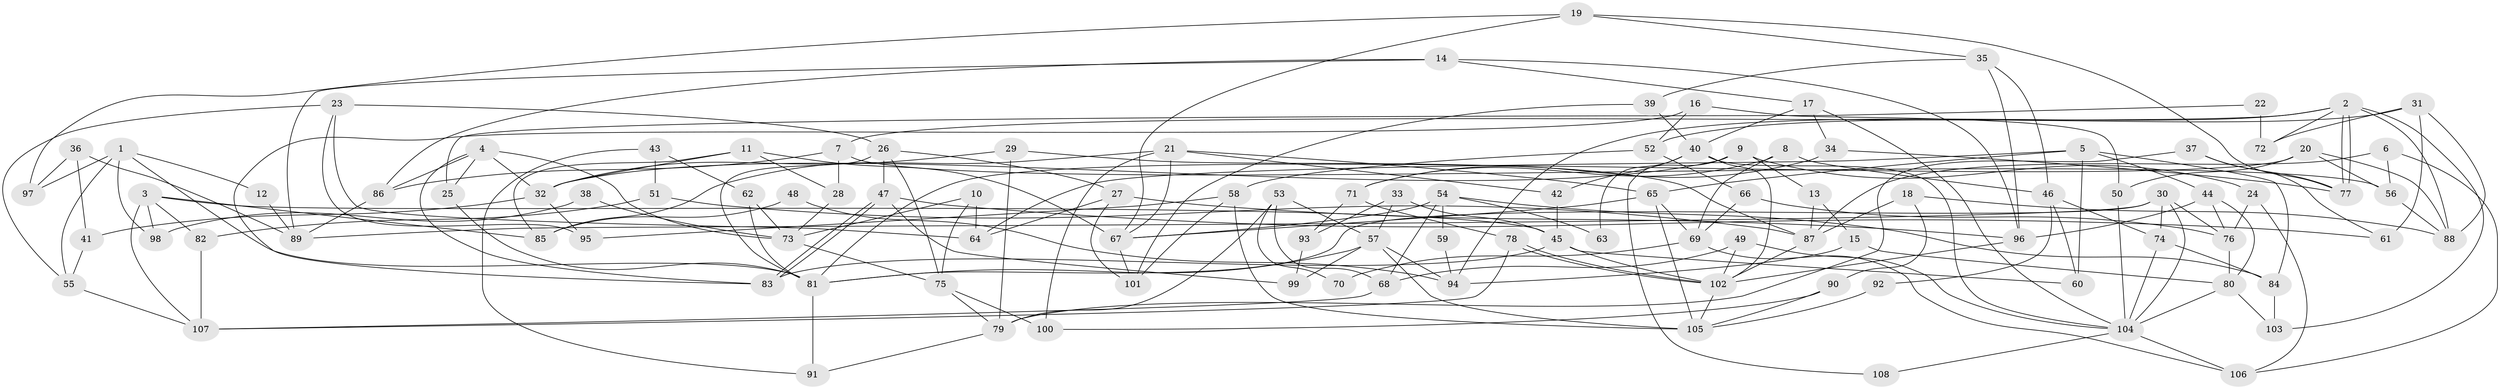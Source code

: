 // Generated by graph-tools (version 1.1) at 2025/50/03/09/25 04:50:42]
// undirected, 108 vertices, 216 edges
graph export_dot {
graph [start="1"]
  node [color=gray90,style=filled];
  1;
  2;
  3;
  4;
  5;
  6;
  7;
  8;
  9;
  10;
  11;
  12;
  13;
  14;
  15;
  16;
  17;
  18;
  19;
  20;
  21;
  22;
  23;
  24;
  25;
  26;
  27;
  28;
  29;
  30;
  31;
  32;
  33;
  34;
  35;
  36;
  37;
  38;
  39;
  40;
  41;
  42;
  43;
  44;
  45;
  46;
  47;
  48;
  49;
  50;
  51;
  52;
  53;
  54;
  55;
  56;
  57;
  58;
  59;
  60;
  61;
  62;
  63;
  64;
  65;
  66;
  67;
  68;
  69;
  70;
  71;
  72;
  73;
  74;
  75;
  76;
  77;
  78;
  79;
  80;
  81;
  82;
  83;
  84;
  85;
  86;
  87;
  88;
  89;
  90;
  91;
  92;
  93;
  94;
  95;
  96;
  97;
  98;
  99;
  100;
  101;
  102;
  103;
  104;
  105;
  106;
  107;
  108;
  1 -- 97;
  1 -- 81;
  1 -- 12;
  1 -- 55;
  1 -- 98;
  2 -- 77;
  2 -- 77;
  2 -- 103;
  2 -- 7;
  2 -- 72;
  2 -- 88;
  2 -- 94;
  3 -- 85;
  3 -- 107;
  3 -- 45;
  3 -- 82;
  3 -- 98;
  4 -- 83;
  4 -- 86;
  4 -- 25;
  4 -- 32;
  4 -- 73;
  5 -- 65;
  5 -- 84;
  5 -- 44;
  5 -- 60;
  5 -- 64;
  6 -- 56;
  6 -- 87;
  6 -- 106;
  7 -- 86;
  7 -- 28;
  7 -- 56;
  8 -- 69;
  8 -- 46;
  8 -- 71;
  9 -- 13;
  9 -- 24;
  9 -- 32;
  9 -- 108;
  10 -- 73;
  10 -- 64;
  10 -- 75;
  11 -- 32;
  11 -- 28;
  11 -- 67;
  11 -- 85;
  12 -- 89;
  13 -- 87;
  13 -- 15;
  14 -- 17;
  14 -- 96;
  14 -- 86;
  14 -- 89;
  15 -- 80;
  15 -- 94;
  16 -- 50;
  16 -- 83;
  16 -- 52;
  17 -- 104;
  17 -- 40;
  17 -- 34;
  18 -- 88;
  18 -- 87;
  18 -- 90;
  19 -- 77;
  19 -- 67;
  19 -- 35;
  19 -- 97;
  20 -- 56;
  20 -- 81;
  20 -- 50;
  20 -- 88;
  21 -- 67;
  21 -- 42;
  21 -- 65;
  21 -- 85;
  21 -- 100;
  22 -- 25;
  22 -- 72;
  23 -- 26;
  23 -- 64;
  23 -- 55;
  23 -- 95;
  24 -- 106;
  24 -- 76;
  25 -- 81;
  26 -- 27;
  26 -- 75;
  26 -- 47;
  26 -- 81;
  27 -- 96;
  27 -- 101;
  27 -- 64;
  28 -- 73;
  29 -- 79;
  29 -- 32;
  29 -- 87;
  30 -- 104;
  30 -- 74;
  30 -- 76;
  30 -- 81;
  30 -- 89;
  31 -- 88;
  31 -- 52;
  31 -- 61;
  31 -- 72;
  32 -- 41;
  32 -- 95;
  33 -- 45;
  33 -- 93;
  33 -- 57;
  34 -- 77;
  34 -- 71;
  35 -- 39;
  35 -- 46;
  35 -- 96;
  36 -- 41;
  36 -- 89;
  36 -- 97;
  37 -- 79;
  37 -- 61;
  37 -- 77;
  38 -- 73;
  38 -- 98;
  39 -- 40;
  39 -- 101;
  40 -- 102;
  40 -- 104;
  40 -- 42;
  40 -- 63;
  41 -- 55;
  42 -- 45;
  43 -- 62;
  43 -- 51;
  43 -- 91;
  44 -- 80;
  44 -- 76;
  44 -- 96;
  45 -- 102;
  45 -- 60;
  45 -- 83;
  46 -- 60;
  46 -- 74;
  46 -- 92;
  47 -- 83;
  47 -- 83;
  47 -- 61;
  47 -- 99;
  48 -- 85;
  48 -- 94;
  49 -- 68;
  49 -- 102;
  49 -- 104;
  50 -- 104;
  51 -- 82;
  51 -- 87;
  52 -- 58;
  52 -- 66;
  53 -- 79;
  53 -- 57;
  53 -- 68;
  53 -- 70;
  54 -- 68;
  54 -- 67;
  54 -- 59;
  54 -- 63;
  54 -- 84;
  55 -- 107;
  56 -- 88;
  57 -- 81;
  57 -- 94;
  57 -- 99;
  57 -- 105;
  58 -- 95;
  58 -- 105;
  58 -- 101;
  59 -- 94;
  62 -- 81;
  62 -- 73;
  65 -- 105;
  65 -- 67;
  65 -- 69;
  66 -- 76;
  66 -- 69;
  67 -- 101;
  68 -- 107;
  69 -- 70;
  69 -- 106;
  71 -- 78;
  71 -- 93;
  73 -- 75;
  74 -- 104;
  74 -- 84;
  75 -- 100;
  75 -- 79;
  76 -- 80;
  78 -- 102;
  78 -- 102;
  78 -- 107;
  79 -- 91;
  80 -- 104;
  80 -- 103;
  81 -- 91;
  82 -- 107;
  84 -- 103;
  86 -- 89;
  87 -- 102;
  90 -- 105;
  90 -- 100;
  92 -- 105;
  93 -- 99;
  96 -- 102;
  102 -- 105;
  104 -- 106;
  104 -- 108;
}
